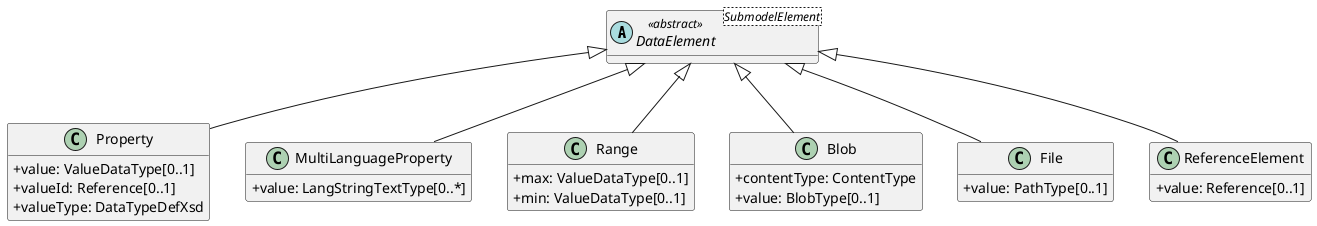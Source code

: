 @startuml
skinparam classAttributeIconSize 0
hide methods

abstract class DataElement<SubmodelElement> <<abstract>> {
}
class Property {
  +value: ValueDataType[0..1] 
  +valueId: Reference[0..1] 
  +valueType: DataTypeDefXsd 
}
class MultiLanguageProperty {
  +value: LangStringTextType[0..*] 
}
class Range {
  +max: ValueDataType[0..1] 
  +min: ValueDataType[0..1] 
}
class Blob {
  +contentType: ContentType 
  +value: BlobType[0..1] 
}
class File {
  +value: PathType[0..1] 
}
class ReferenceElement {
  +value: Reference[0..1] 
}
DataElement <|-- Blob
DataElement <|-- File
DataElement <|-- MultiLanguageProperty
DataElement <|-- Property
DataElement <|-- Range
DataElement <|-- ReferenceElement
@enduml
